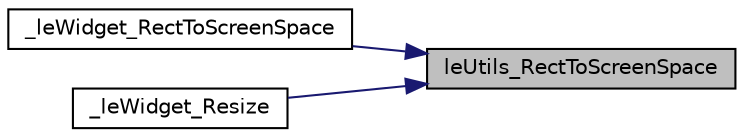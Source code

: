 digraph "leUtils_RectToScreenSpace"
{
 // LATEX_PDF_SIZE
  edge [fontname="Helvetica",fontsize="10",labelfontname="Helvetica",labelfontsize="10"];
  node [fontname="Helvetica",fontsize="10",shape=record];
  rankdir="RL";
  Node1 [label="leUtils_RectToScreenSpace",height=0.2,width=0.4,color="black", fillcolor="grey75", style="filled", fontcolor="black",tooltip=" "];
  Node1 -> Node2 [dir="back",color="midnightblue",fontsize="10",style="solid",fontname="Helvetica"];
  Node2 [label="_leWidget_RectToScreenSpace",height=0.2,width=0.4,color="black", fillcolor="white", style="filled",URL="$legato__widget_8h.html#af95d658d805c303e61350f9ef38a30c2",tooltip=" "];
  Node1 -> Node3 [dir="back",color="midnightblue",fontsize="10",style="solid",fontname="Helvetica"];
  Node3 [label="_leWidget_Resize",height=0.2,width=0.4,color="black", fillcolor="white", style="filled",URL="$legato__widget_8h.html#a86e4e064a4eb403cd9127aed3f832b8c",tooltip=" "];
}
